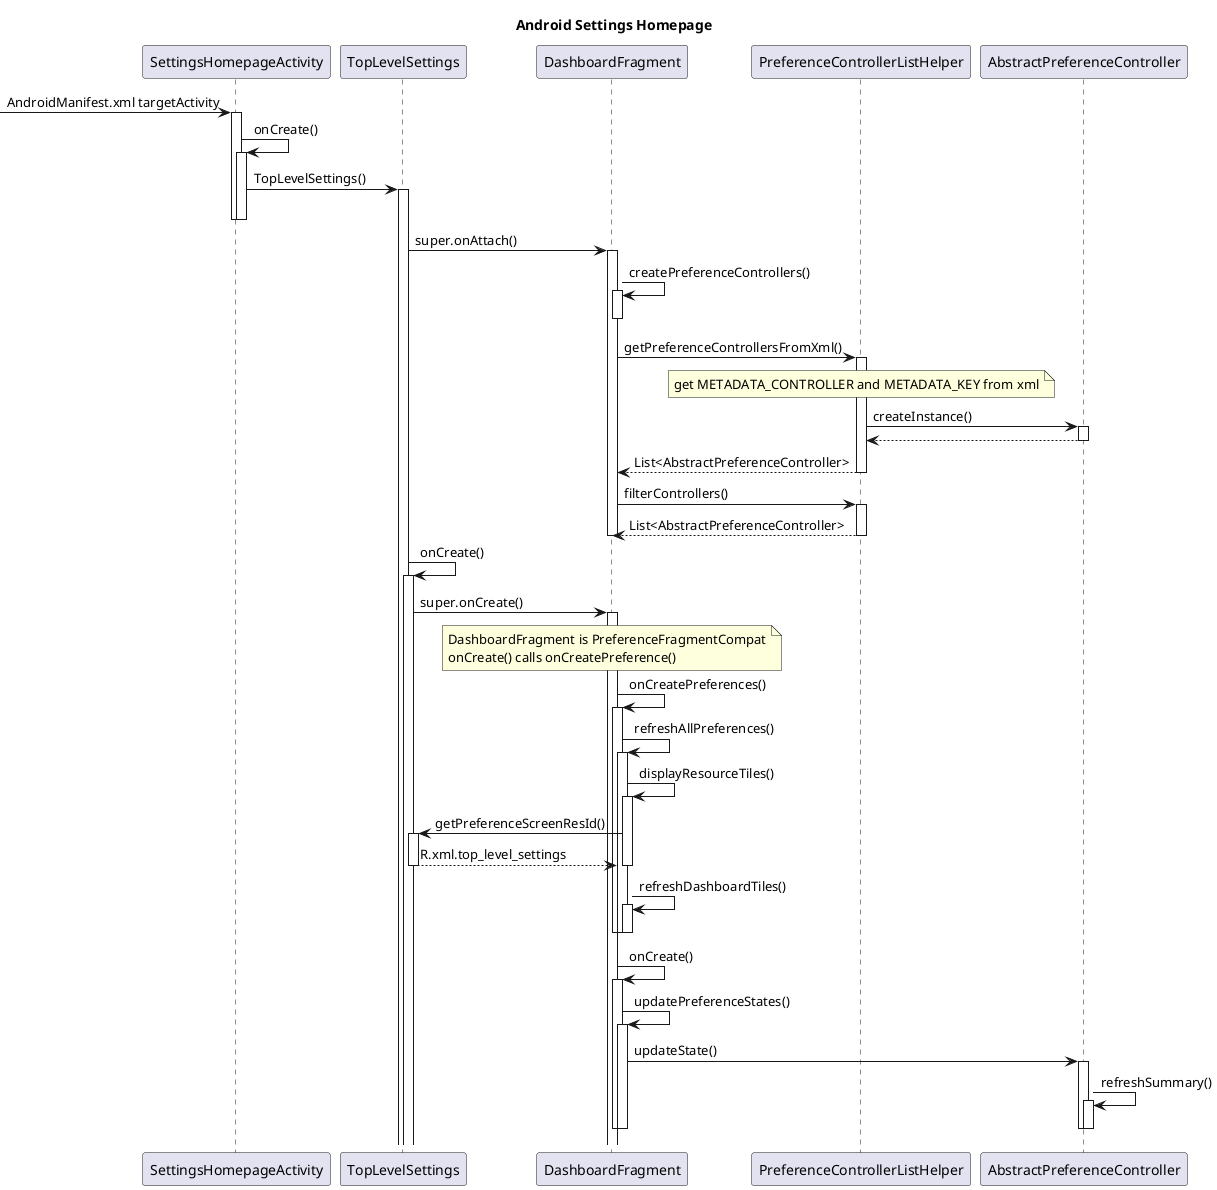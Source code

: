 @startuml
title Android Settings Homepage

-> SettingsHomepageActivity: AndroidManifest.xml targetActivity

SettingsHomepageActivity ++
SettingsHomepageActivity -> SettingsHomepageActivity ++: onCreate()
SettingsHomepageActivity -> TopLevelSettings ++: TopLevelSettings()
SettingsHomepageActivity --
SettingsHomepageActivity --



TopLevelSettings -> DashboardFragment ++: super.onAttach()

DashboardFragment -> DashboardFragment ++: createPreferenceControllers()
DashboardFragment --

DashboardFragment -> PreferenceControllerListHelper ++: getPreferenceControllersFromXml()
  note over PreferenceControllerListHelper: get METADATA_CONTROLLER and METADATA_KEY from xml
  PreferenceControllerListHelper -> AbstractPreferenceController ++: createInstance()
  AbstractPreferenceController --> PreferenceControllerListHelper --
PreferenceControllerListHelper --> DashboardFragment --: List<AbstractPreferenceController>

DashboardFragment -> PreferenceControllerListHelper ++: filterControllers()
PreferenceControllerListHelper --> DashboardFragment --: List<AbstractPreferenceController>

DashboardFragment --



TopLevelSettings -> TopLevelSettings ++: onCreate()
TopLevelSettings -> DashboardFragment ++: super.onCreate()

note over DashboardFragment: DashboardFragment is PreferenceFragmentCompat\nonCreate() calls onCreatePreference()
DashboardFragment -> DashboardFragment ++: onCreatePreferences()
DashboardFragment -> DashboardFragment ++: refreshAllPreferences()
DashboardFragment -> DashboardFragment ++: displayResourceTiles()
DashboardFragment -> TopLevelSettings ++: getPreferenceScreenResId()
TopLevelSettings --> DashboardFragment --: R.xml.top_level_settings

DashboardFragment --
DashboardFragment -> DashboardFragment ++: refreshDashboardTiles()
DashboardFragment --
DashboardFragment --
DashboardFragment --

DashboardFragment -> DashboardFragment ++: onCreate()
DashboardFragment -> DashboardFragment ++: updatePreferenceStates()
DashboardFragment -> AbstractPreferenceController ++: updateState()
AbstractPreferenceController -> AbstractPreferenceController ++: refreshSummary()
AbstractPreferenceController --
AbstractPreferenceController --
DashboardFragment --
DashboardFragment --


@enduml